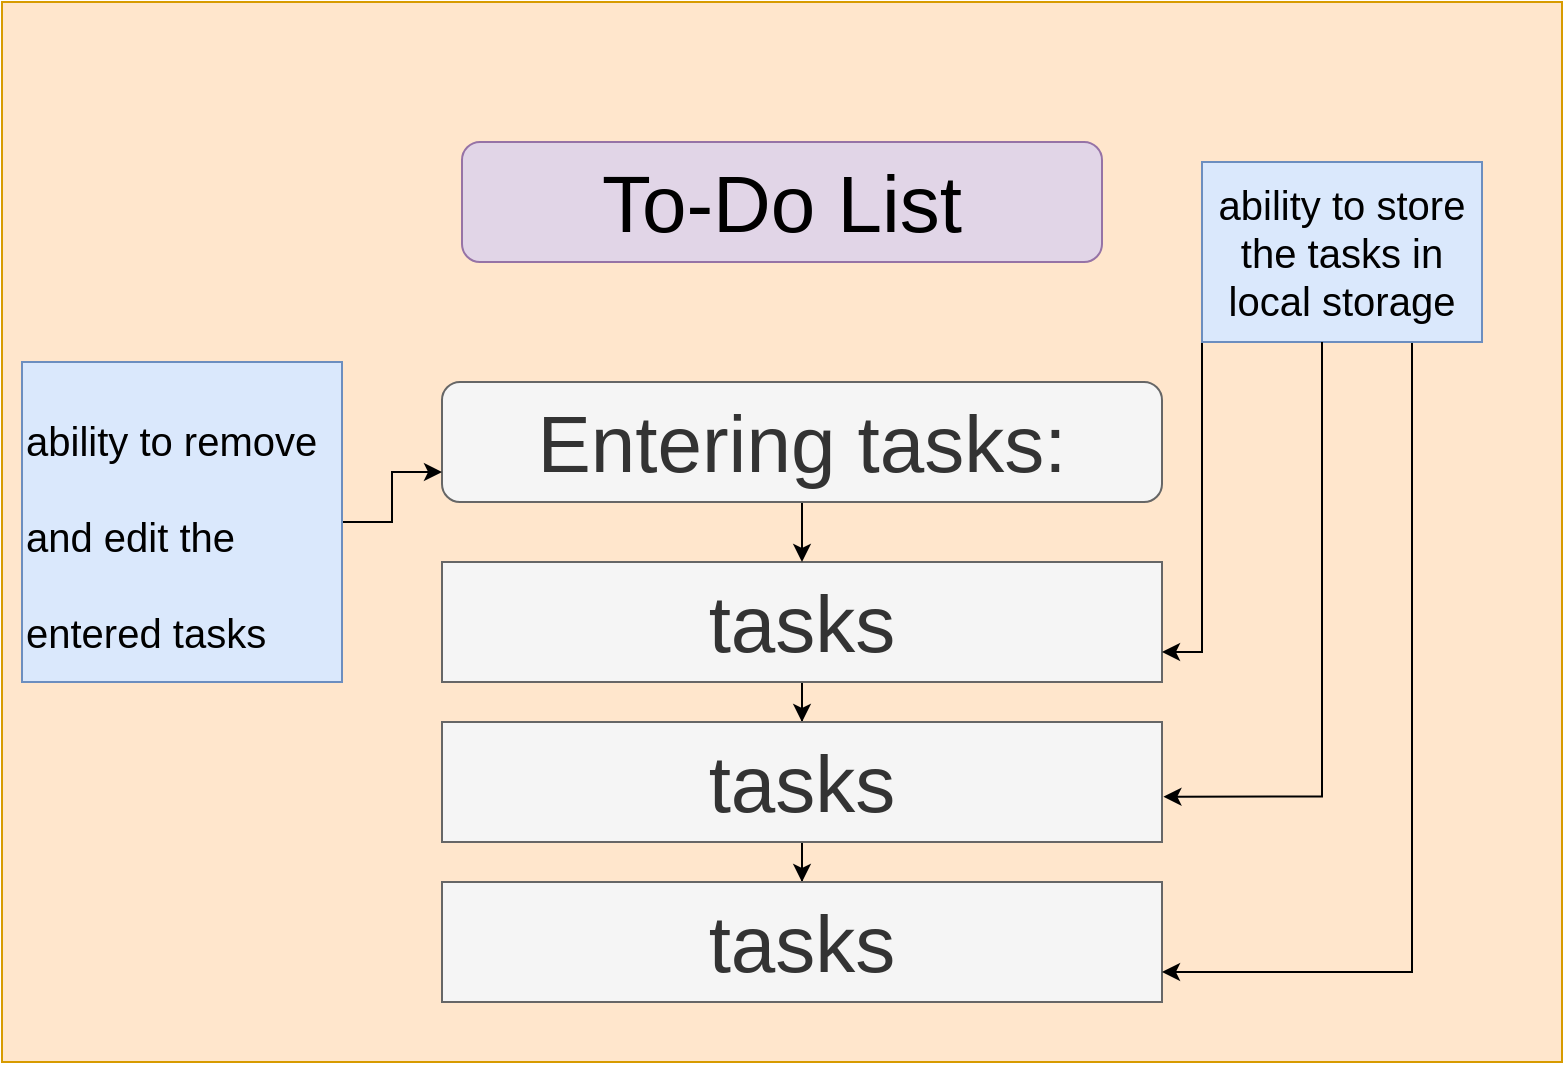 <mxfile version="15.5.9" type="github">
  <diagram id="l9KXOIgf_vP0DUk4oR0p" name="Page-1">
    <mxGraphModel dx="782" dy="428" grid="1" gridSize="10" guides="1" tooltips="1" connect="1" arrows="1" fold="1" page="1" pageScale="1" pageWidth="827" pageHeight="1169" math="0" shadow="0">
      <root>
        <mxCell id="0" />
        <mxCell id="1" parent="0" />
        <mxCell id="EsqZjy3vZ6IBk1YLYs3b-2" value="" style="rounded=0;whiteSpace=wrap;html=1;fillColor=#ffe6cc;strokeColor=#d79b00;" parent="1" vertex="1">
          <mxGeometry x="10" y="10" width="780" height="530" as="geometry" />
        </mxCell>
        <mxCell id="EsqZjy3vZ6IBk1YLYs3b-3" value="&lt;font style=&quot;font-size: 40px&quot;&gt;To-Do List&lt;/font&gt;" style="rounded=1;whiteSpace=wrap;html=1;fillColor=#e1d5e7;strokeColor=#9673a6;" parent="1" vertex="1">
          <mxGeometry x="240" y="80" width="320" height="60" as="geometry" />
        </mxCell>
        <mxCell id="EsqZjy3vZ6IBk1YLYs3b-6" value="" style="edgeStyle=orthogonalEdgeStyle;rounded=0;orthogonalLoop=1;jettySize=auto;html=1;fontSize=40;" parent="1" source="EsqZjy3vZ6IBk1YLYs3b-4" target="EsqZjy3vZ6IBk1YLYs3b-5" edge="1">
          <mxGeometry relative="1" as="geometry" />
        </mxCell>
        <mxCell id="EsqZjy3vZ6IBk1YLYs3b-4" value="tasks" style="rounded=0;whiteSpace=wrap;html=1;fontSize=40;fillColor=#f5f5f5;fontColor=#333333;strokeColor=#666666;" parent="1" vertex="1">
          <mxGeometry x="230" y="290" width="360" height="60" as="geometry" />
        </mxCell>
        <mxCell id="EsqZjy3vZ6IBk1YLYs3b-8" value="" style="edgeStyle=orthogonalEdgeStyle;rounded=0;orthogonalLoop=1;jettySize=auto;html=1;fontSize=40;" parent="1" source="EsqZjy3vZ6IBk1YLYs3b-5" target="EsqZjy3vZ6IBk1YLYs3b-7" edge="1">
          <mxGeometry relative="1" as="geometry" />
        </mxCell>
        <mxCell id="EsqZjy3vZ6IBk1YLYs3b-5" value="tasks" style="rounded=0;whiteSpace=wrap;html=1;fontSize=40;fillColor=#f5f5f5;fontColor=#333333;strokeColor=#666666;" parent="1" vertex="1">
          <mxGeometry x="230" y="370" width="360" height="60" as="geometry" />
        </mxCell>
        <mxCell id="EsqZjy3vZ6IBk1YLYs3b-7" value="tasks" style="rounded=0;whiteSpace=wrap;html=1;fontSize=40;fillColor=#f5f5f5;fontColor=#333333;strokeColor=#666666;" parent="1" vertex="1">
          <mxGeometry x="230" y="450" width="360" height="60" as="geometry" />
        </mxCell>
        <mxCell id="2KxDnKesrNdDXD3upObD-3" value="" style="edgeStyle=orthogonalEdgeStyle;rounded=0;orthogonalLoop=1;jettySize=auto;html=1;fontSize=20;entryX=0.5;entryY=0;entryDx=0;entryDy=0;" edge="1" parent="1" source="EsqZjy3vZ6IBk1YLYs3b-10" target="EsqZjy3vZ6IBk1YLYs3b-4">
          <mxGeometry relative="1" as="geometry" />
        </mxCell>
        <mxCell id="EsqZjy3vZ6IBk1YLYs3b-10" value="Entering tasks:" style="rounded=1;whiteSpace=wrap;html=1;fontSize=40;fillColor=#f5f5f5;strokeColor=#666666;fontColor=#333333;" parent="1" vertex="1">
          <mxGeometry x="230" y="200" width="360" height="60" as="geometry" />
        </mxCell>
        <mxCell id="EsqZjy3vZ6IBk1YLYs3b-13" style="edgeStyle=orthogonalEdgeStyle;rounded=0;orthogonalLoop=1;jettySize=auto;html=1;entryX=0;entryY=0.75;entryDx=0;entryDy=0;fontSize=40;" parent="1" source="EsqZjy3vZ6IBk1YLYs3b-12" target="EsqZjy3vZ6IBk1YLYs3b-10" edge="1">
          <mxGeometry relative="1" as="geometry" />
        </mxCell>
        <mxCell id="EsqZjy3vZ6IBk1YLYs3b-12" value="&lt;font style=&quot;font-size: 20px&quot;&gt;ability to remove and edit the entered tasks&lt;/font&gt;" style="text;html=1;strokeColor=#6c8ebf;fillColor=#dae8fc;align=left;verticalAlign=middle;whiteSpace=wrap;rounded=0;fontSize=40;" parent="1" vertex="1">
          <mxGeometry x="20" y="190" width="160" height="160" as="geometry" />
        </mxCell>
        <mxCell id="2KxDnKesrNdDXD3upObD-4" style="edgeStyle=orthogonalEdgeStyle;rounded=0;orthogonalLoop=1;jettySize=auto;html=1;entryX=1;entryY=0.75;entryDx=0;entryDy=0;fontSize=20;" edge="1" parent="1" source="EsqZjy3vZ6IBk1YLYs3b-14" target="EsqZjy3vZ6IBk1YLYs3b-4">
          <mxGeometry relative="1" as="geometry">
            <Array as="points">
              <mxPoint x="610" y="335" />
            </Array>
          </mxGeometry>
        </mxCell>
        <mxCell id="2KxDnKesrNdDXD3upObD-6" style="edgeStyle=orthogonalEdgeStyle;rounded=0;orthogonalLoop=1;jettySize=auto;html=1;exitX=0.75;exitY=1;exitDx=0;exitDy=0;entryX=1;entryY=0.75;entryDx=0;entryDy=0;fontSize=20;" edge="1" parent="1" source="EsqZjy3vZ6IBk1YLYs3b-14" target="EsqZjy3vZ6IBk1YLYs3b-7">
          <mxGeometry relative="1" as="geometry" />
        </mxCell>
        <mxCell id="EsqZjy3vZ6IBk1YLYs3b-14" value="ability to store the tasks in local storage" style="text;html=1;strokeColor=#6c8ebf;fillColor=#dae8fc;align=center;verticalAlign=middle;whiteSpace=wrap;rounded=0;fontSize=20;" parent="1" vertex="1">
          <mxGeometry x="610" y="90" width="140" height="90" as="geometry" />
        </mxCell>
        <mxCell id="2KxDnKesrNdDXD3upObD-5" style="edgeStyle=orthogonalEdgeStyle;rounded=0;orthogonalLoop=1;jettySize=auto;html=1;fontSize=20;entryX=1.002;entryY=0.622;entryDx=0;entryDy=0;entryPerimeter=0;" edge="1" parent="1" target="EsqZjy3vZ6IBk1YLYs3b-5">
          <mxGeometry relative="1" as="geometry">
            <mxPoint x="670" y="180" as="sourcePoint" />
            <mxPoint x="630" y="410" as="targetPoint" />
            <Array as="points">
              <mxPoint x="670" y="180" />
              <mxPoint x="670" y="407" />
            </Array>
          </mxGeometry>
        </mxCell>
      </root>
    </mxGraphModel>
  </diagram>
</mxfile>
